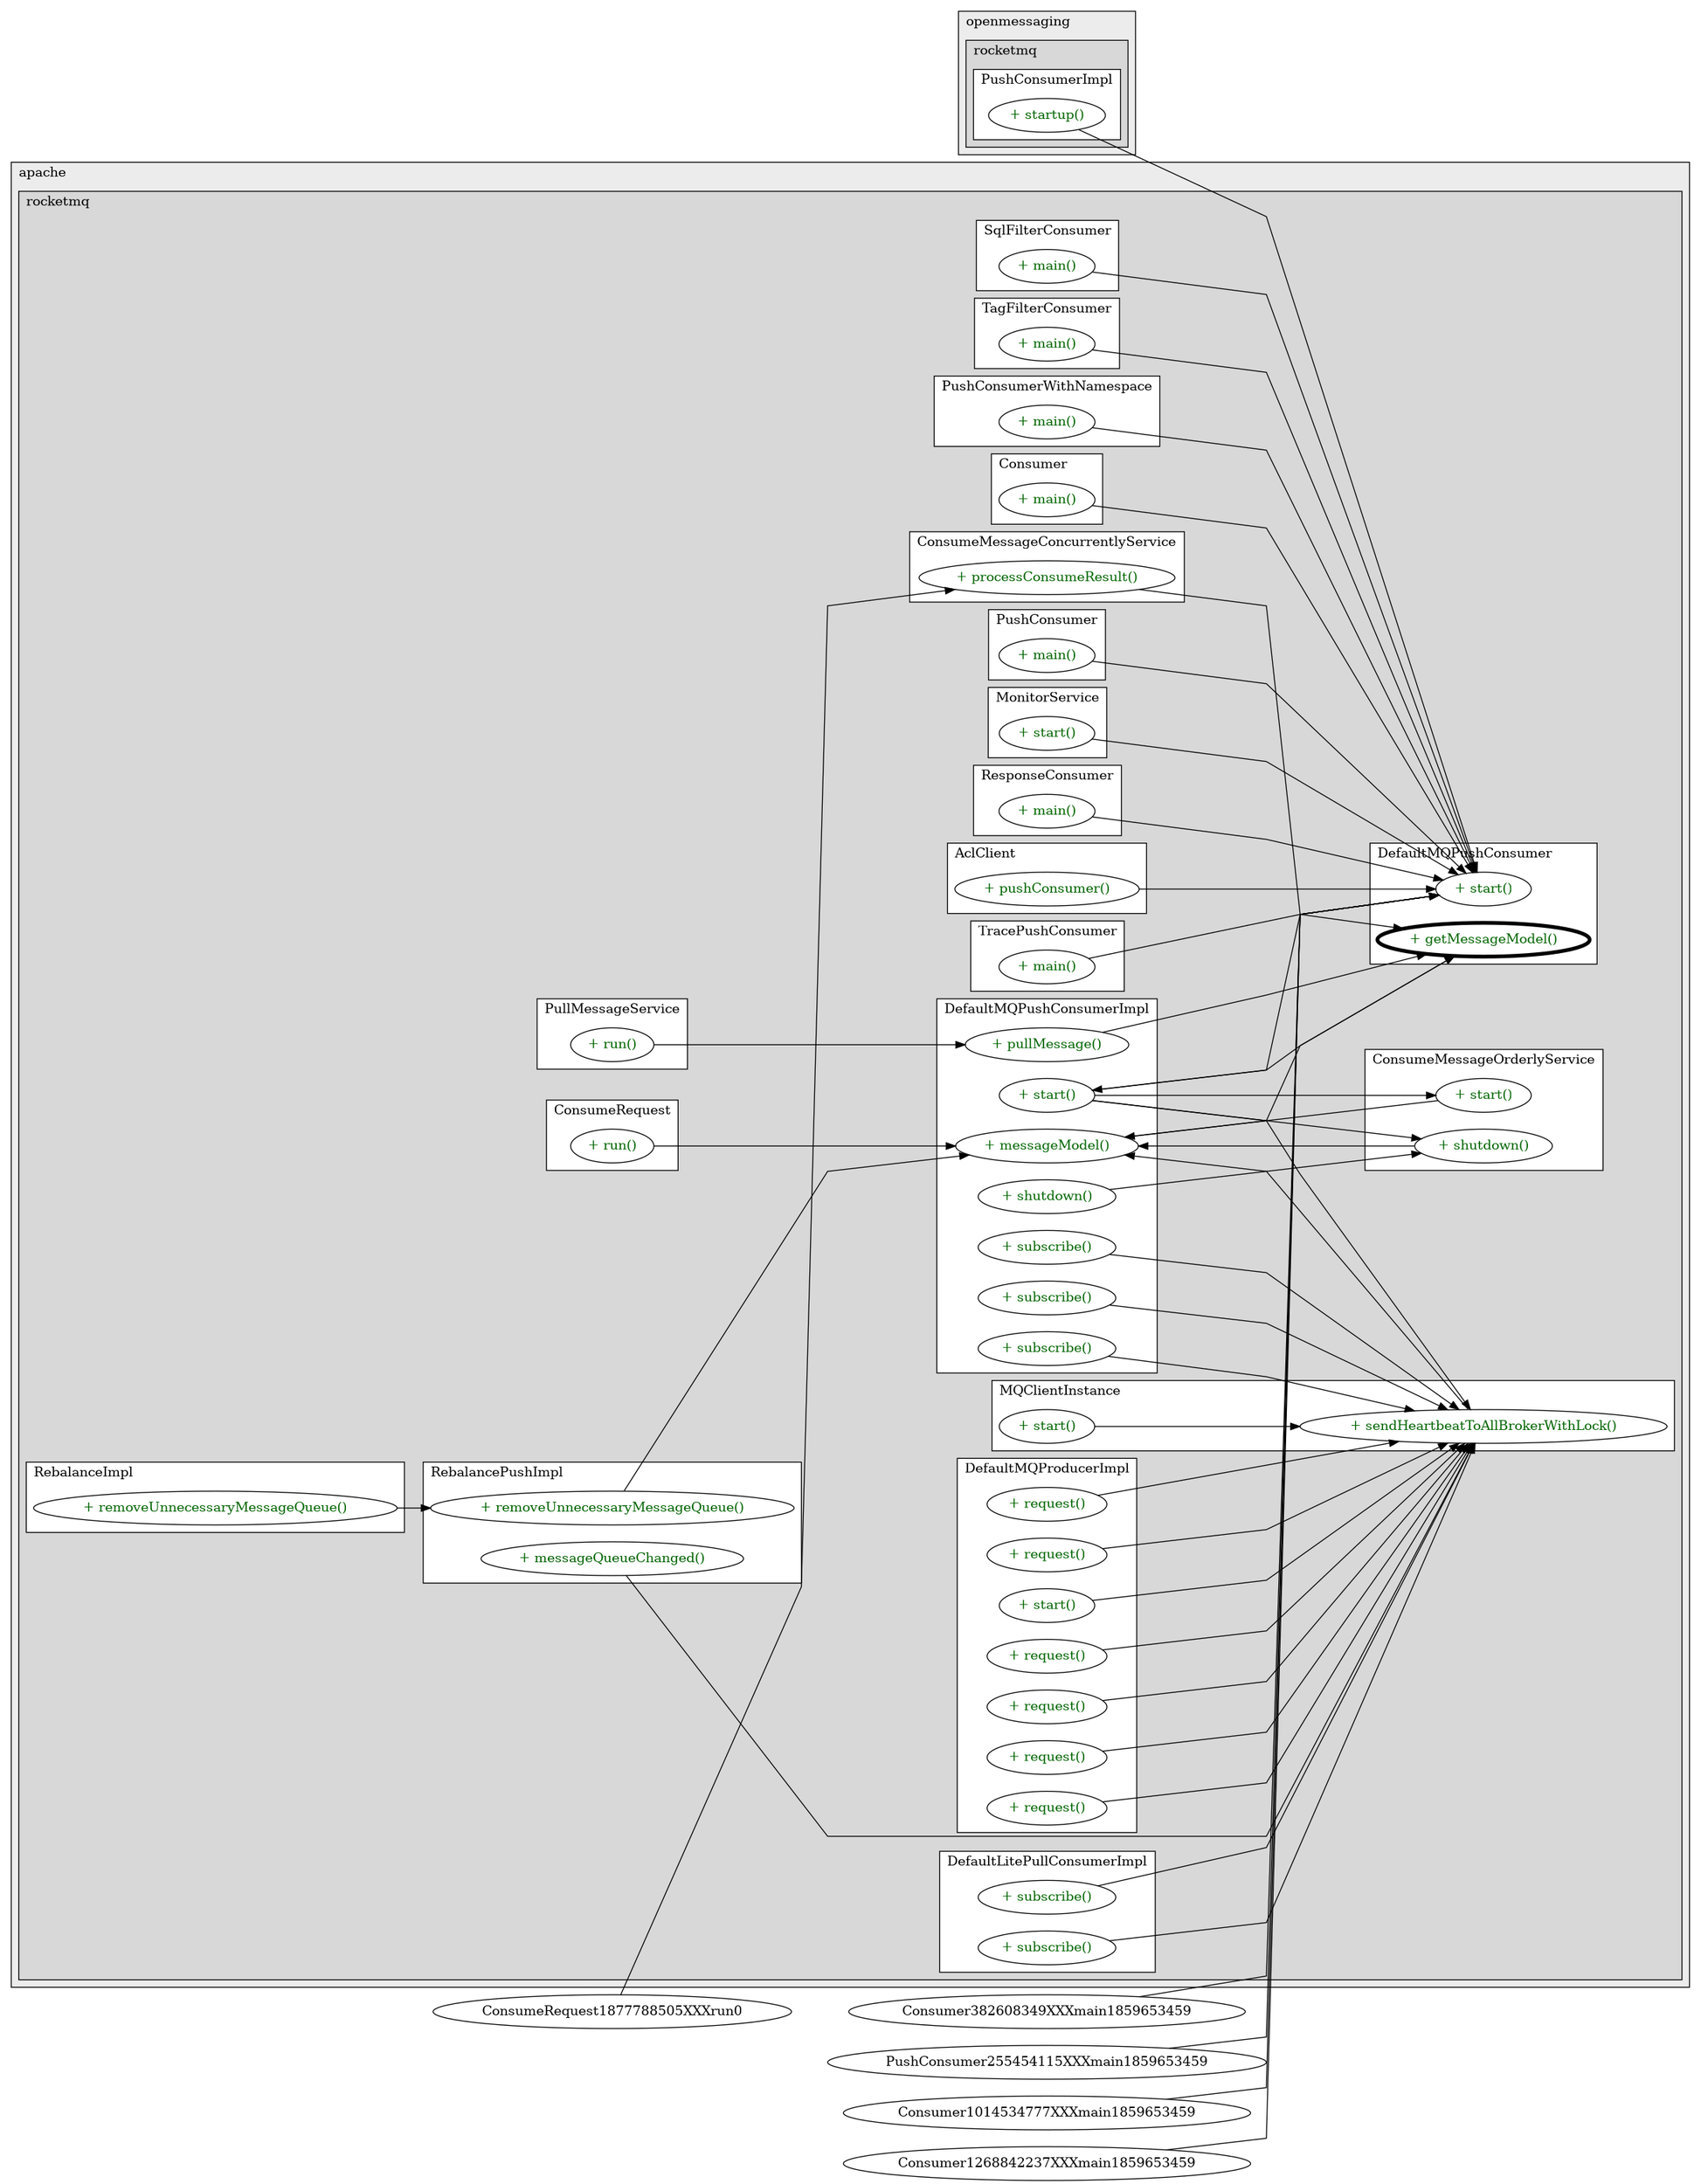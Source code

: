 @startuml

/' diagram meta data start
config=CallConfiguration;
{
  "rootMethod": "org.apache.rocketmq.client.consumer.DefaultMQPushConsumer#getMessageModel()",
  "projectClassification": {
    "searchMode": "OpenProject", // OpenProject, AllProjects
    "includedProjects": "",
    "pathEndKeywords": "*.impl",
    "isClientPath": "",
    "isClientName": "",
    "isTestPath": "",
    "isTestName": "",
    "isMappingPath": "",
    "isMappingName": "",
    "isDataAccessPath": "",
    "isDataAccessName": "",
    "isDataStructurePath": "",
    "isDataStructureName": "",
    "isInterfaceStructuresPath": "",
    "isInterfaceStructuresName": "",
    "isEntryPointPath": "",
    "isEntryPointName": "",
    "treatFinalFieldsAsMandatory": false
  },
  "graphRestriction": {
    "classPackageExcludeFilter": "",
    "classPackageIncludeFilter": "",
    "classNameExcludeFilter": "",
    "classNameIncludeFilter": "",
    "methodNameExcludeFilter": "",
    "methodNameIncludeFilter": "",
    "removeByInheritance": "", // inheritance/annotation based filtering is done in a second step
    "removeByAnnotation": "",
    "removeByClassPackage": "", // cleanup the graph after inheritance/annotation based filtering is done
    "removeByClassName": "",
    "cutMappings": false,
    "cutEnum": true,
    "cutTests": true,
    "cutClient": true,
    "cutDataAccess": true,
    "cutInterfaceStructures": true,
    "cutDataStructures": true,
    "cutGetterAndSetter": true,
    "cutConstructors": true
  },
  "graphTraversal": {
    "forwardDepth": 3,
    "backwardDepth": 3,
    "classPackageExcludeFilter": "",
    "classPackageIncludeFilter": "",
    "classNameExcludeFilter": "",
    "classNameIncludeFilter": "",
    "methodNameExcludeFilter": "",
    "methodNameIncludeFilter": "",
    "hideMappings": false,
    "hideDataStructures": false,
    "hidePrivateMethods": true,
    "hideInterfaceCalls": true, // indirection: implementation -> interface (is hidden) -> implementation
    "onlyShowApplicationEntryPoints": false, // root node is included
    "useMethodCallsForStructureDiagram": "ForwardOnly" // ForwardOnly, BothDirections, No
  },
  "details": {
    "aggregation": "GroupByClass", // ByClass, GroupByClass, None
    "showMethodParametersTypes": false,
    "showMethodParametersNames": false,
    "showMethodReturnType": false,
    "showPackageLevels": 2,
    "showCallOrder": false,
    "edgeMode": "MethodsOnly", // TypesOnly, MethodsOnly, TypesAndMethods, MethodsAndDirectTypeUsage
    "showDetailedClassStructure": false
  },
  "rootClass": "org.apache.rocketmq.client.consumer.DefaultMQPushConsumer",
  "extensionCallbackMethod": "" // qualified.class.name#methodName - signature: public static String method(String)
}
diagram meta data end '/



digraph g {
    rankdir="LR"
    splines=polyline
    

'nodes 
subgraph cluster_1411517106 { 
   	label=apache
	labeljust=l
	fillcolor="#ececec"
	style=filled
   
   subgraph cluster_1714486248 { 
   	label=rocketmq
	labeljust=l
	fillcolor="#d8d8d8"
	style=filled
   
   subgraph cluster_1115057354 { 
   	label=SqlFilterConsumer
	labeljust=l
	fillcolor=white
	style=filled
   
   SqlFilterConsumer819045724XXXmain1859653459[
	label="+ main()"
	style=filled
	fillcolor=white
	tooltip="SqlFilterConsumer

null"
	fontcolor=darkgreen
];
} 

subgraph cluster_1195812458 { 
   	label=TagFilterConsumer
	labeljust=l
	fillcolor=white
	style=filled
   
   TagFilterConsumer819045724XXXmain1859653459[
	label="+ main()"
	style=filled
	fillcolor=white
	tooltip="TagFilterConsumer

null"
	fontcolor=darkgreen
];
} 

subgraph cluster_1590985330 { 
   	label=PushConsumerWithNamespace
	labeljust=l
	fillcolor=white
	style=filled
   
   PushConsumerWithNamespace1679326985XXXmain1859653459[
	label="+ main()"
	style=filled
	fillcolor=white
	tooltip="PushConsumerWithNamespace

null"
	fontcolor=darkgreen
];
} 

subgraph cluster_160577077 { 
   	label=Consumer
	labeljust=l
	fillcolor=white
	style=filled
   
   Consumer2031561881XXXmain1859653459[
	label="+ main()"
	style=filled
	fillcolor=white
	tooltip="Consumer

null"
	fontcolor=darkgreen
];
} 

subgraph cluster_1817307469 { 
   	label=MQClientInstance
	labeljust=l
	fillcolor=white
	style=filled
   
   MQClientInstance700434529XXXsendHeartbeatToAllBrokerWithLock0[
	label="+ sendHeartbeatToAllBrokerWithLock()"
	style=filled
	fillcolor=white
	tooltip="MQClientInstance

null"
	fontcolor=darkgreen
];

MQClientInstance700434529XXXstart0[
	label="+ start()"
	style=filled
	fillcolor=white
	tooltip="MQClientInstance

null"
	fontcolor=darkgreen
];
} 

subgraph cluster_1877788505 { 
   	label=ConsumeMessageConcurrentlyService
	labeljust=l
	fillcolor=white
	style=filled
   
   ConsumeMessageConcurrentlyService1317777407XXXprocessConsumeResult1899794788[
	label="+ processConsumeResult()"
	style=filled
	fillcolor=white
	tooltip="ConsumeMessageConcurrentlyService

null"
	fontcolor=darkgreen
];
} 

subgraph cluster_1884334830 { 
   	label=ConsumeMessageOrderlyService
	labeljust=l
	fillcolor=white
	style=filled
   
   ConsumeMessageOrderlyService1317777407XXXshutdown3327612[
	label="+ shutdown()"
	style=filled
	fillcolor=white
	tooltip="ConsumeMessageOrderlyService

null"
	fontcolor=darkgreen
];

ConsumeMessageOrderlyService1317777407XXXstart0[
	label="+ start()"
	style=filled
	fillcolor=white
	tooltip="ConsumeMessageOrderlyService

null"
	fontcolor=darkgreen
];
} 

subgraph cluster_2004609280 { 
   	label=DefaultMQPushConsumer
	labeljust=l
	fillcolor=white
	style=filled
   
   DefaultMQPushConsumer633216551XXXgetMessageModel0[
	label="+ getMessageModel()"
	style=filled
	fillcolor=white
	tooltip="DefaultMQPushConsumer

null"
	penwidth=4
	fontcolor=darkgreen
];

DefaultMQPushConsumer633216551XXXstart0[
	label="+ start()"
	style=filled
	fillcolor=white
	tooltip="DefaultMQPushConsumer

&#10;  This method gets internal infrastructure readily to serve. Instances must call this method after configuration.&#10; &#10;  @throws MQClientException if there is any client error.&#10; "
	fontcolor=darkgreen
];
} 

subgraph cluster_205326720 { 
   	label=PullMessageService
	labeljust=l
	fillcolor=white
	style=filled
   
   PullMessageService1317777407XXXrun0[
	label="+ run()"
	style=filled
	fillcolor=white
	tooltip="PullMessageService

null"
	fontcolor=darkgreen
];
} 

subgraph cluster_274343363 { 
   	label=DefaultLitePullConsumerImpl
	labeljust=l
	fillcolor=white
	style=filled
   
   DefaultLitePullConsumerImpl1317777407XXXsubscribe1623095521[
	label="+ subscribe()"
	style=filled
	fillcolor=white
	tooltip="DefaultLitePullConsumerImpl

null"
	fontcolor=darkgreen
];

DefaultLitePullConsumerImpl1317777407XXXsubscribe2013066710[
	label="+ subscribe()"
	style=filled
	fillcolor=white
	tooltip="DefaultLitePullConsumerImpl

null"
	fontcolor=darkgreen
];
} 

subgraph cluster_290650472 { 
   	label=DefaultMQPushConsumerImpl
	labeljust=l
	fillcolor=white
	style=filled
   
   DefaultMQPushConsumerImpl1317777407XXXmessageModel0[
	label="+ messageModel()"
	style=filled
	fillcolor=white
	tooltip="DefaultMQPushConsumerImpl

null"
	fontcolor=darkgreen
];

DefaultMQPushConsumerImpl1317777407XXXpullMessage829283434[
	label="+ pullMessage()"
	style=filled
	fillcolor=white
	tooltip="DefaultMQPushConsumerImpl

null"
	fontcolor=darkgreen
];

DefaultMQPushConsumerImpl1317777407XXXshutdown3327612[
	label="+ shutdown()"
	style=filled
	fillcolor=white
	tooltip="DefaultMQPushConsumerImpl

null"
	fontcolor=darkgreen
];

DefaultMQPushConsumerImpl1317777407XXXstart0[
	label="+ start()"
	style=filled
	fillcolor=white
	tooltip="DefaultMQPushConsumerImpl

null"
	fontcolor=darkgreen
];

DefaultMQPushConsumerImpl1317777407XXXsubscribe1623095521[
	label="+ subscribe()"
	style=filled
	fillcolor=white
	tooltip="DefaultMQPushConsumerImpl

null"
	fontcolor=darkgreen
];

DefaultMQPushConsumerImpl1317777407XXXsubscribe2013066710[
	label="+ subscribe()"
	style=filled
	fillcolor=white
	tooltip="DefaultMQPushConsumerImpl

null"
	fontcolor=darkgreen
];

DefaultMQPushConsumerImpl1317777407XXXsubscribe924985979[
	label="+ subscribe()"
	style=filled
	fillcolor=white
	tooltip="DefaultMQPushConsumerImpl

null"
	fontcolor=darkgreen
];
} 

subgraph cluster_325102424 { 
   	label=PushConsumer
	labeljust=l
	fillcolor=white
	style=filled
   
   PushConsumer1191250838XXXmain1859653459[
	label="+ main()"
	style=filled
	fillcolor=white
	tooltip="PushConsumer

null"
	fontcolor=darkgreen
];
} 

subgraph cluster_330370686 { 
   	label=MonitorService
	labeljust=l
	fillcolor=white
	style=filled
   
   MonitorService2000019609XXXstart0[
	label="+ start()"
	style=filled
	fillcolor=white
	tooltip="MonitorService

null"
	fontcolor=darkgreen
];
} 

subgraph cluster_393429060 { 
   	label=RebalanceImpl
	labeljust=l
	fillcolor=white
	style=filled
   
   RebalanceImpl1317777407XXXremoveUnnecessaryMessageQueue363015008[
	label="+ removeUnnecessaryMessageQueue()"
	style=filled
	fillcolor=white
	tooltip="RebalanceImpl

null"
	fontcolor=darkgreen
];
} 

subgraph cluster_425376580 { 
   	label=ResponseConsumer
	labeljust=l
	fillcolor=white
	style=filled
   
   ResponseConsumer196752767XXXmain1859653459[
	label="+ main()"
	style=filled
	fillcolor=white
	tooltip="ResponseConsumer

null"
	fontcolor=darkgreen
];
} 

subgraph cluster_741238794 { 
   	label=RebalancePushImpl
	labeljust=l
	fillcolor=white
	style=filled
   
   RebalancePushImpl1317777407XXXmessageQueueChanged1980240305[
	label="+ messageQueueChanged()"
	style=filled
	fillcolor=white
	tooltip="RebalancePushImpl

null"
	fontcolor=darkgreen
];

RebalancePushImpl1317777407XXXremoveUnnecessaryMessageQueue363015008[
	label="+ removeUnnecessaryMessageQueue()"
	style=filled
	fillcolor=white
	tooltip="RebalancePushImpl

null"
	fontcolor=darkgreen
];
} 

subgraph cluster_859184273 { 
   	label=ConsumeRequest
	labeljust=l
	fillcolor=white
	style=filled
   
   ConsumeRequest1884334830XXXrun0[
	label="+ run()"
	style=filled
	fillcolor=white
	tooltip="ConsumeRequest

null"
	fontcolor=darkgreen
];
} 

subgraph cluster_877673347 { 
   	label=AclClient
	labeljust=l
	fillcolor=white
	style=filled
   
   AclClient1191250838XXXpushConsumer0[
	label="+ pushConsumer()"
	style=filled
	fillcolor=white
	tooltip="AclClient

null"
	fontcolor=darkgreen
];
} 

subgraph cluster_950274803 { 
   	label=TracePushConsumer
	labeljust=l
	fillcolor=white
	style=filled
   
   TracePushConsumer244193786XXXmain1859653459[
	label="+ main()"
	style=filled
	fillcolor=white
	tooltip="TracePushConsumer

null"
	fontcolor=darkgreen
];
} 

subgraph cluster_998304410 { 
   	label=DefaultMQProducerImpl
	labeljust=l
	fillcolor=white
	style=filled
   
   DefaultMQProducerImpl1753769059XXXrequest1190969259[
	label="+ request()"
	style=filled
	fillcolor=white
	tooltip="DefaultMQProducerImpl

null"
	fontcolor=darkgreen
];

DefaultMQProducerImpl1753769059XXXrequest1547336039[
	label="+ request()"
	style=filled
	fillcolor=white
	tooltip="DefaultMQProducerImpl

null"
	fontcolor=darkgreen
];

DefaultMQProducerImpl1753769059XXXrequest1763693237[
	label="+ request()"
	style=filled
	fillcolor=white
	tooltip="DefaultMQProducerImpl

null"
	fontcolor=darkgreen
];

DefaultMQProducerImpl1753769059XXXrequest194843145[
	label="+ request()"
	style=filled
	fillcolor=white
	tooltip="DefaultMQProducerImpl

null"
	fontcolor=darkgreen
];

DefaultMQProducerImpl1753769059XXXrequest1952399209[
	label="+ request()"
	style=filled
	fillcolor=white
	tooltip="DefaultMQProducerImpl

null"
	fontcolor=darkgreen
];

DefaultMQProducerImpl1753769059XXXrequest391141895[
	label="+ request()"
	style=filled
	fillcolor=white
	tooltip="DefaultMQProducerImpl

null"
	fontcolor=darkgreen
];

DefaultMQProducerImpl1753769059XXXstart64711720[
	label="+ start()"
	style=filled
	fillcolor=white
	tooltip="DefaultMQProducerImpl

null"
	fontcolor=darkgreen
];
} 
} 
} 

subgraph cluster_679248890 { 
   	label=openmessaging
	labeljust=l
	fillcolor="#ececec"
	style=filled
   
   subgraph cluster_1292383980 { 
   	label=rocketmq
	labeljust=l
	fillcolor="#d8d8d8"
	style=filled
   
   subgraph cluster_1112861134 { 
   	label=PushConsumerImpl
	labeljust=l
	fillcolor=white
	style=filled
   
   PushConsumerImpl725268464XXXstartup0[
	label="+ startup()"
	style=filled
	fillcolor=white
	tooltip="PushConsumerImpl

null"
	fontcolor=darkgreen
];
} 
} 
} 

'edges    
AclClient1191250838XXXpushConsumer0 -> DefaultMQPushConsumer633216551XXXstart0;
ConsumeMessageConcurrentlyService1317777407XXXprocessConsumeResult1899794788 -> DefaultMQPushConsumer633216551XXXgetMessageModel0;
ConsumeMessageOrderlyService1317777407XXXshutdown3327612 -> DefaultMQPushConsumerImpl1317777407XXXmessageModel0;
ConsumeMessageOrderlyService1317777407XXXstart0 -> DefaultMQPushConsumerImpl1317777407XXXmessageModel0;
ConsumeRequest1877788505XXXrun0 -> ConsumeMessageConcurrentlyService1317777407XXXprocessConsumeResult1899794788;
ConsumeRequest1884334830XXXrun0 -> DefaultMQPushConsumerImpl1317777407XXXmessageModel0;
Consumer1014534777XXXmain1859653459 -> DefaultMQPushConsumer633216551XXXstart0;
Consumer1268842237XXXmain1859653459 -> DefaultMQPushConsumer633216551XXXstart0;
Consumer2031561881XXXmain1859653459 -> DefaultMQPushConsumer633216551XXXstart0;
Consumer382608349XXXmain1859653459 -> DefaultMQPushConsumer633216551XXXstart0;
DefaultLitePullConsumerImpl1317777407XXXsubscribe1623095521 -> MQClientInstance700434529XXXsendHeartbeatToAllBrokerWithLock0;
DefaultLitePullConsumerImpl1317777407XXXsubscribe2013066710 -> MQClientInstance700434529XXXsendHeartbeatToAllBrokerWithLock0;
DefaultMQProducerImpl1753769059XXXrequest1190969259 -> MQClientInstance700434529XXXsendHeartbeatToAllBrokerWithLock0;
DefaultMQProducerImpl1753769059XXXrequest1547336039 -> MQClientInstance700434529XXXsendHeartbeatToAllBrokerWithLock0;
DefaultMQProducerImpl1753769059XXXrequest1763693237 -> MQClientInstance700434529XXXsendHeartbeatToAllBrokerWithLock0;
DefaultMQProducerImpl1753769059XXXrequest194843145 -> MQClientInstance700434529XXXsendHeartbeatToAllBrokerWithLock0;
DefaultMQProducerImpl1753769059XXXrequest1952399209 -> MQClientInstance700434529XXXsendHeartbeatToAllBrokerWithLock0;
DefaultMQProducerImpl1753769059XXXrequest391141895 -> MQClientInstance700434529XXXsendHeartbeatToAllBrokerWithLock0;
DefaultMQProducerImpl1753769059XXXstart64711720 -> MQClientInstance700434529XXXsendHeartbeatToAllBrokerWithLock0;
DefaultMQPushConsumer633216551XXXstart0 -> DefaultMQPushConsumerImpl1317777407XXXstart0;
DefaultMQPushConsumerImpl1317777407XXXmessageModel0 -> DefaultMQPushConsumer633216551XXXgetMessageModel0;
DefaultMQPushConsumerImpl1317777407XXXpullMessage829283434 -> DefaultMQPushConsumer633216551XXXgetMessageModel0;
DefaultMQPushConsumerImpl1317777407XXXshutdown3327612 -> ConsumeMessageOrderlyService1317777407XXXshutdown3327612;
DefaultMQPushConsumerImpl1317777407XXXstart0 -> ConsumeMessageOrderlyService1317777407XXXshutdown3327612;
DefaultMQPushConsumerImpl1317777407XXXstart0 -> ConsumeMessageOrderlyService1317777407XXXstart0;
DefaultMQPushConsumerImpl1317777407XXXstart0 -> DefaultMQPushConsumer633216551XXXgetMessageModel0;
DefaultMQPushConsumerImpl1317777407XXXstart0 -> MQClientInstance700434529XXXsendHeartbeatToAllBrokerWithLock0;
DefaultMQPushConsumerImpl1317777407XXXsubscribe1623095521 -> MQClientInstance700434529XXXsendHeartbeatToAllBrokerWithLock0;
DefaultMQPushConsumerImpl1317777407XXXsubscribe2013066710 -> MQClientInstance700434529XXXsendHeartbeatToAllBrokerWithLock0;
DefaultMQPushConsumerImpl1317777407XXXsubscribe924985979 -> MQClientInstance700434529XXXsendHeartbeatToAllBrokerWithLock0;
MQClientInstance700434529XXXsendHeartbeatToAllBrokerWithLock0 -> DefaultMQPushConsumerImpl1317777407XXXmessageModel0;
MQClientInstance700434529XXXstart0 -> MQClientInstance700434529XXXsendHeartbeatToAllBrokerWithLock0;
MonitorService2000019609XXXstart0 -> DefaultMQPushConsumer633216551XXXstart0;
PullMessageService1317777407XXXrun0 -> DefaultMQPushConsumerImpl1317777407XXXpullMessage829283434;
PushConsumer1191250838XXXmain1859653459 -> DefaultMQPushConsumer633216551XXXstart0;
PushConsumer255454115XXXmain1859653459 -> DefaultMQPushConsumer633216551XXXstart0;
PushConsumerImpl725268464XXXstartup0 -> DefaultMQPushConsumer633216551XXXstart0;
PushConsumerWithNamespace1679326985XXXmain1859653459 -> DefaultMQPushConsumer633216551XXXstart0;
RebalanceImpl1317777407XXXremoveUnnecessaryMessageQueue363015008 -> RebalancePushImpl1317777407XXXremoveUnnecessaryMessageQueue363015008;
RebalancePushImpl1317777407XXXmessageQueueChanged1980240305 -> MQClientInstance700434529XXXsendHeartbeatToAllBrokerWithLock0;
RebalancePushImpl1317777407XXXremoveUnnecessaryMessageQueue363015008 -> DefaultMQPushConsumerImpl1317777407XXXmessageModel0;
ResponseConsumer196752767XXXmain1859653459 -> DefaultMQPushConsumer633216551XXXstart0;
SqlFilterConsumer819045724XXXmain1859653459 -> DefaultMQPushConsumer633216551XXXstart0;
TagFilterConsumer819045724XXXmain1859653459 -> DefaultMQPushConsumer633216551XXXstart0;
TracePushConsumer244193786XXXmain1859653459 -> DefaultMQPushConsumer633216551XXXstart0;
    
}
@enduml
